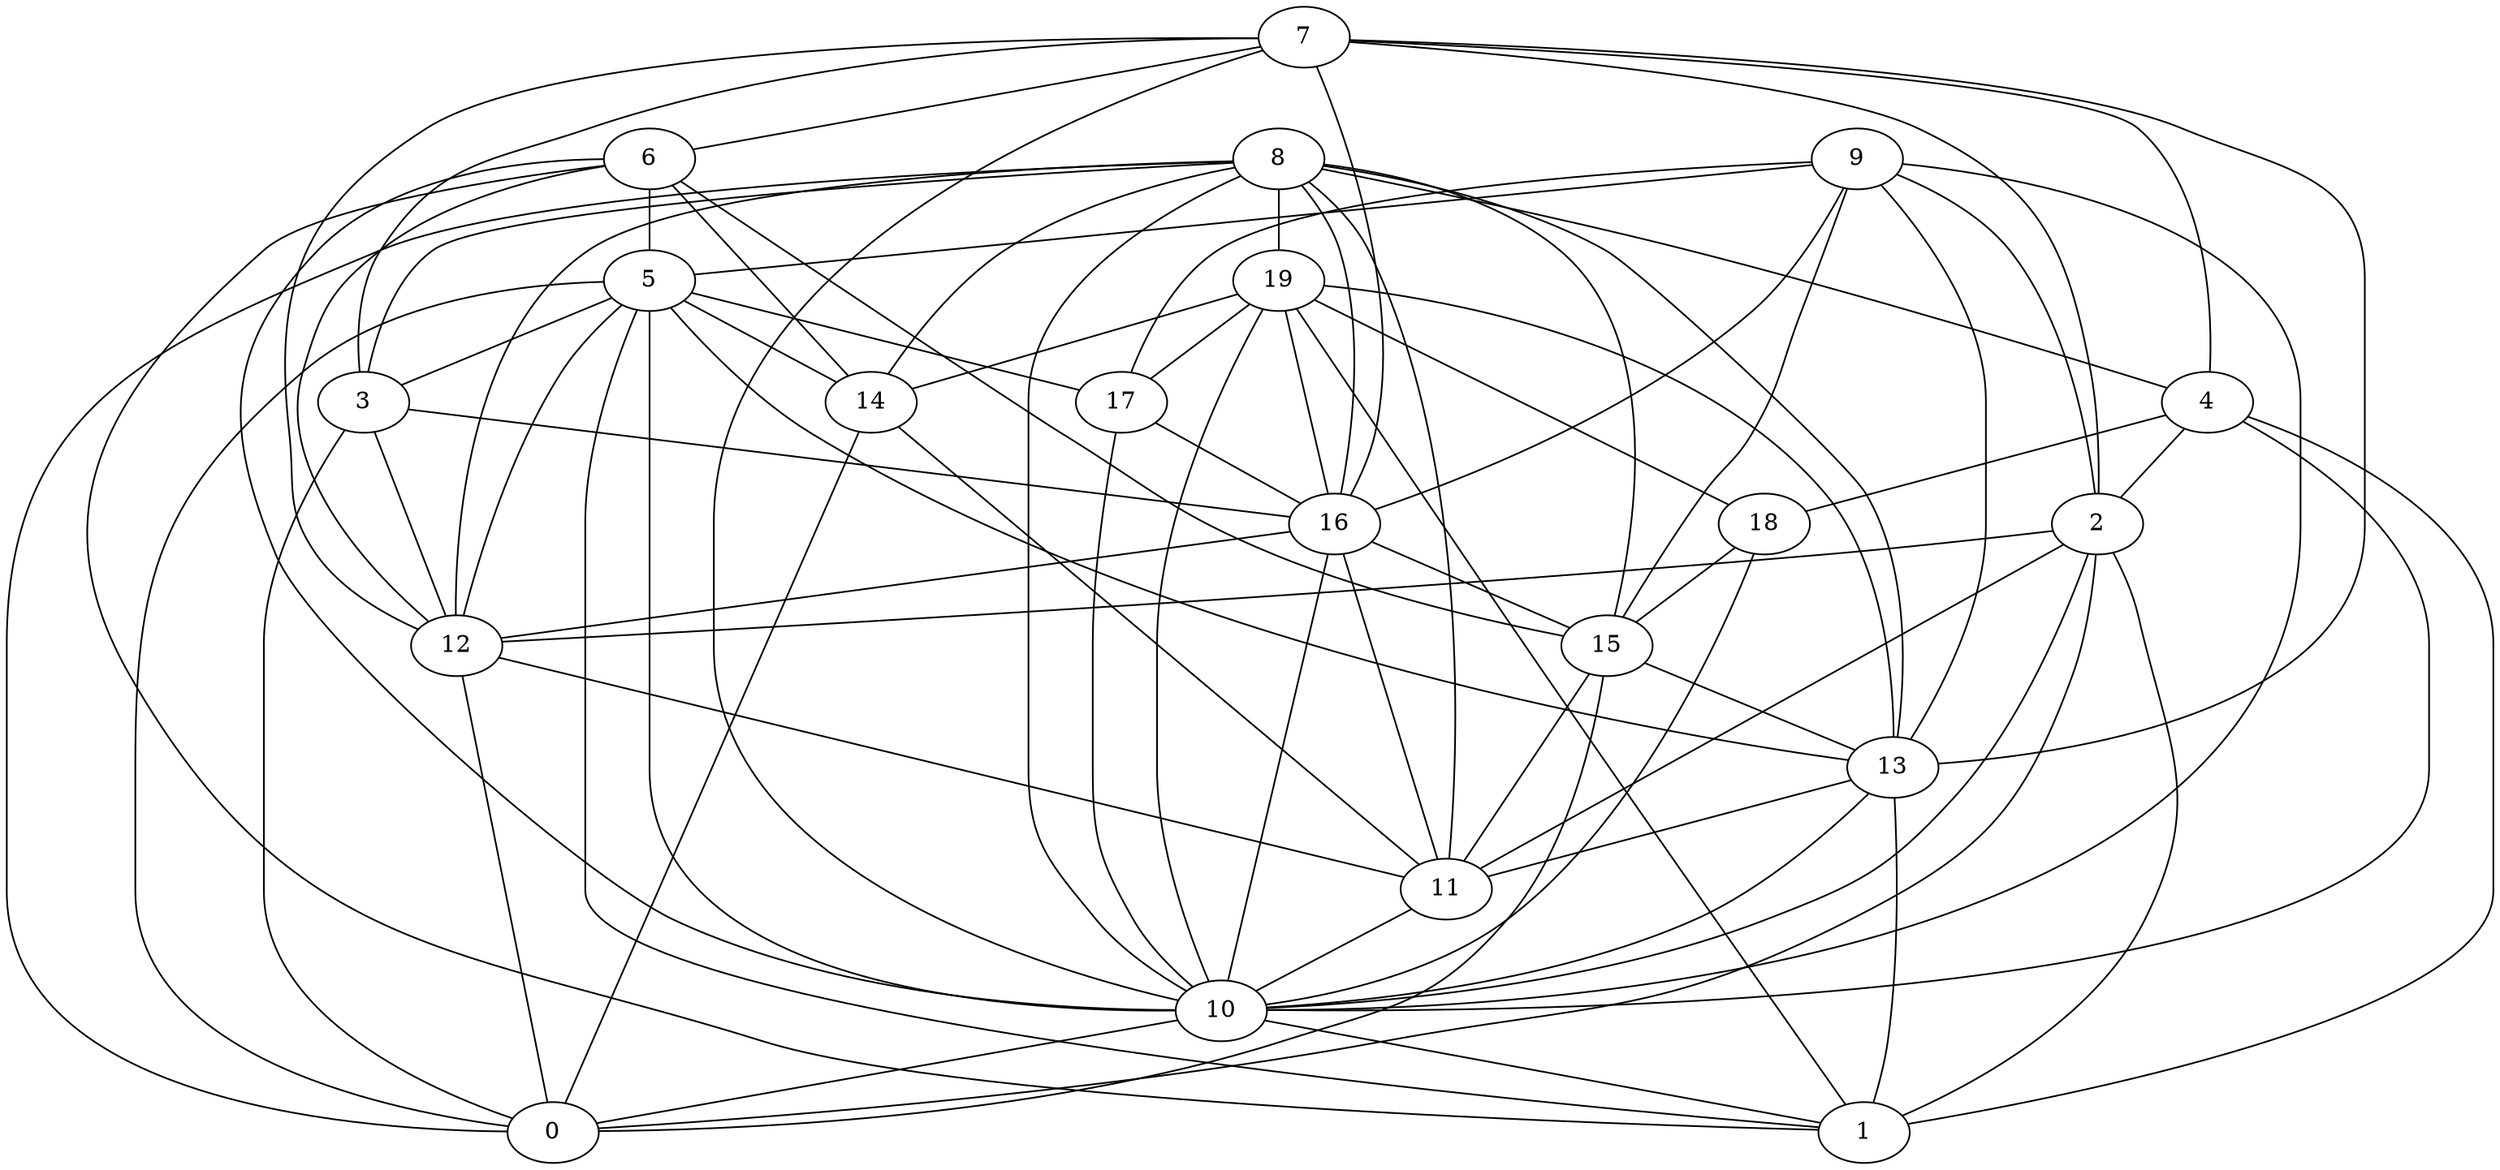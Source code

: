 digraph GG_graph {

subgraph G_graph {
edge [color = black]
"19" -> "17" [dir = none]
"19" -> "1" [dir = none]
"19" -> "18" [dir = none]
"19" -> "10" [dir = none]
"19" -> "14" [dir = none]
"6" -> "15" [dir = none]
"6" -> "12" [dir = none]
"6" -> "1" [dir = none]
"16" -> "11" [dir = none]
"16" -> "12" [dir = none]
"16" -> "10" [dir = none]
"16" -> "15" [dir = none]
"3" -> "12" [dir = none]
"3" -> "16" [dir = none]
"14" -> "11" [dir = none]
"4" -> "18" [dir = none]
"4" -> "2" [dir = none]
"4" -> "10" [dir = none]
"2" -> "1" [dir = none]
"2" -> "12" [dir = none]
"2" -> "11" [dir = none]
"2" -> "10" [dir = none]
"2" -> "0" [dir = none]
"17" -> "10" [dir = none]
"7" -> "3" [dir = none]
"7" -> "16" [dir = none]
"7" -> "6" [dir = none]
"7" -> "12" [dir = none]
"7" -> "10" [dir = none]
"7" -> "2" [dir = none]
"15" -> "11" [dir = none]
"15" -> "0" [dir = none]
"13" -> "10" [dir = none]
"18" -> "10" [dir = none]
"18" -> "15" [dir = none]
"11" -> "10" [dir = none]
"8" -> "19" [dir = none]
"8" -> "14" [dir = none]
"8" -> "3" [dir = none]
"8" -> "16" [dir = none]
"8" -> "13" [dir = none]
"8" -> "0" [dir = none]
"8" -> "10" [dir = none]
"8" -> "15" [dir = none]
"8" -> "12" [dir = none]
"5" -> "13" [dir = none]
"5" -> "14" [dir = none]
"5" -> "10" [dir = none]
"5" -> "12" [dir = none]
"5" -> "1" [dir = none]
"9" -> "13" [dir = none]
"9" -> "16" [dir = none]
"9" -> "10" [dir = none]
"9" -> "15" [dir = none]
"9" -> "17" [dir = none]
"9" -> "2" [dir = none]
"9" -> "5" [dir = none]
"6" -> "5" [dir = none]
"8" -> "4" [dir = none]
"7" -> "4" [dir = none]
"6" -> "14" [dir = none]
"5" -> "17" [dir = none]
"10" -> "0" [dir = none]
"13" -> "11" [dir = none]
"3" -> "0" [dir = none]
"7" -> "13" [dir = none]
"8" -> "11" [dir = none]
"19" -> "16" [dir = none]
"12" -> "11" [dir = none]
"4" -> "1" [dir = none]
"14" -> "0" [dir = none]
"5" -> "0" [dir = none]
"17" -> "16" [dir = none]
"12" -> "0" [dir = none]
"15" -> "13" [dir = none]
"6" -> "10" [dir = none]
"10" -> "1" [dir = none]
"5" -> "3" [dir = none]
"19" -> "13" [dir = none]
"13" -> "1" [dir = none]
}

}
